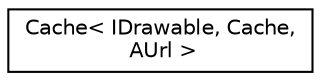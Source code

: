 digraph "Graphical Class Hierarchy"
{
 // LATEX_PDF_SIZE
  edge [fontname="Helvetica",fontsize="10",labelfontname="Helvetica",labelfontsize="10"];
  node [fontname="Helvetica",fontsize="10",shape=record];
  rankdir="LR";
  Node0 [label="Cache\< IDrawable, Cache,\l AUrl \>",height=0.2,width=0.4,color="black", fillcolor="white", style="filled",URL="$classCache.html",tooltip=" "];
}

